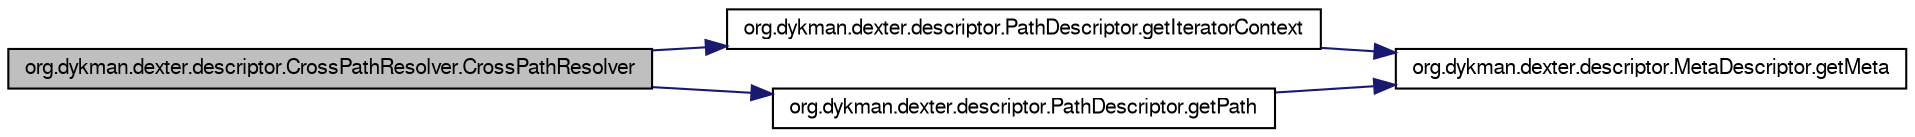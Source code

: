 digraph G
{
  bgcolor="transparent";
  edge [fontname="FreeSans",fontsize=10,labelfontname="FreeSans",labelfontsize=10];
  node [fontname="FreeSans",fontsize=10,shape=record];
  rankdir=LR;
  Node1 [label="org.dykman.dexter.descriptor.CrossPathResolver.CrossPathResolver",height=0.2,width=0.4,color="black", fillcolor="grey75", style="filled" fontcolor="black"];
  Node1 -> Node2 [color="midnightblue",fontsize=10,style="solid",fontname="FreeSans"];
  Node2 [label="org.dykman.dexter.descriptor.PathDescriptor.getIteratorContext",height=0.2,width=0.4,color="black",URL="$classorg_1_1dykman_1_1dexter_1_1descriptor_1_1PathDescriptor.html#02f498fac7cfa98ec20eff58eaf63837"];
  Node2 -> Node3 [color="midnightblue",fontsize=10,style="solid",fontname="FreeSans"];
  Node3 [label="org.dykman.dexter.descriptor.MetaDescriptor.getMeta",height=0.2,width=0.4,color="black",URL="$classorg_1_1dykman_1_1dexter_1_1descriptor_1_1MetaDescriptor.html#68f1342075191ad051a4d5fcea6776b3"];
  Node1 -> Node4 [color="midnightblue",fontsize=10,style="solid",fontname="FreeSans"];
  Node4 [label="org.dykman.dexter.descriptor.PathDescriptor.getPath",height=0.2,width=0.4,color="black",URL="$classorg_1_1dykman_1_1dexter_1_1descriptor_1_1PathDescriptor.html#31b5e7affbec984ac28802ec34bf7eac"];
  Node4 -> Node3 [color="midnightblue",fontsize=10,style="solid",fontname="FreeSans"];
}
